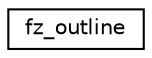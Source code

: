 digraph "Graphical Class Hierarchy"
{
 // LATEX_PDF_SIZE
  edge [fontname="Helvetica",fontsize="10",labelfontname="Helvetica",labelfontsize="10"];
  node [fontname="Helvetica",fontsize="10",shape=record];
  rankdir="LR";
  Node0 [label="fz_outline",height=0.2,width=0.4,color="black", fillcolor="white", style="filled",URL="$structfz__outline.html",tooltip=" "];
}
